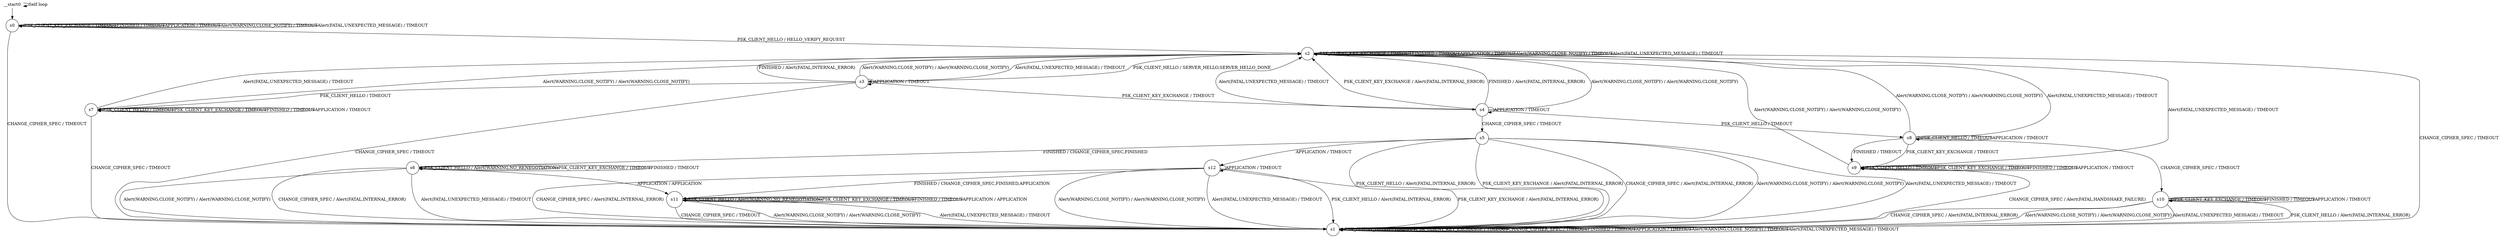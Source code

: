 digraph g {
	graph [name=g];
	s0	[label=s0,
		shape=circle];
	s0 -> s0	[key=0,
		label="PSK_CLIENT_KEY_EXCHANGE / TIMEOUT"];
	s0 -> s0	[key=1,
		label="FINISHED / TIMEOUT"];
	s0 -> s0	[key=2,
		label="APPLICATION / TIMEOUT"];
	s0 -> s0	[key=3,
		label="Alert(WARNING,CLOSE_NOTIFY) / TIMEOUT"];
	s0 -> s0	[key=4,
		label="Alert(FATAL,UNEXPECTED_MESSAGE) / TIMEOUT"];
	s1	[label=s1,
		shape=circle];
	s0 -> s1	[key=0,
		label="CHANGE_CIPHER_SPEC / TIMEOUT"];
	s2	[label=s2,
		shape=circle];
	s0 -> s2	[key=0,
		label="PSK_CLIENT_HELLO / HELLO_VERIFY_REQUEST"];
	s1 -> s1	[key=0,
		label="PSK_CLIENT_HELLO / TIMEOUT"];
	s1 -> s1	[key=1,
		label="PSK_CLIENT_KEY_EXCHANGE / TIMEOUT"];
	s1 -> s1	[key=2,
		label="CHANGE_CIPHER_SPEC / TIMEOUT"];
	s1 -> s1	[key=3,
		label="FINISHED / TIMEOUT"];
	s1 -> s1	[key=4,
		label="APPLICATION / TIMEOUT"];
	s1 -> s1	[key=5,
		label="Alert(WARNING,CLOSE_NOTIFY) / TIMEOUT"];
	s1 -> s1	[key=6,
		label="Alert(FATAL,UNEXPECTED_MESSAGE) / TIMEOUT"];
	s2 -> s1	[key=0,
		label="CHANGE_CIPHER_SPEC / TIMEOUT"];
	s2 -> s2	[key=0,
		label="PSK_CLIENT_KEY_EXCHANGE / TIMEOUT"];
	s2 -> s2	[key=1,
		label="FINISHED / TIMEOUT"];
	s2 -> s2	[key=2,
		label="APPLICATION / TIMEOUT"];
	s2 -> s2	[key=3,
		label="Alert(WARNING,CLOSE_NOTIFY) / TIMEOUT"];
	s2 -> s2	[key=4,
		label="Alert(FATAL,UNEXPECTED_MESSAGE) / TIMEOUT"];
	s3	[label=s3,
		shape=circle];
	s2 -> s3	[key=0,
		label="PSK_CLIENT_HELLO / SERVER_HELLO,SERVER_HELLO_DONE"];
	s3 -> s1	[key=0,
		label="CHANGE_CIPHER_SPEC / TIMEOUT"];
	s3 -> s2	[key=0,
		label="FINISHED / Alert(FATAL,INTERNAL_ERROR)"];
	s3 -> s2	[key=1,
		label="Alert(WARNING,CLOSE_NOTIFY) / Alert(WARNING,CLOSE_NOTIFY)"];
	s3 -> s2	[key=2,
		label="Alert(FATAL,UNEXPECTED_MESSAGE) / TIMEOUT"];
	s3 -> s3	[key=0,
		label="APPLICATION / TIMEOUT"];
	s4	[label=s4,
		shape=circle];
	s3 -> s4	[key=0,
		label="PSK_CLIENT_KEY_EXCHANGE / TIMEOUT"];
	s7	[label=s7,
		shape=circle];
	s3 -> s7	[key=0,
		label="PSK_CLIENT_HELLO / TIMEOUT"];
	s4 -> s2	[key=0,
		label="PSK_CLIENT_KEY_EXCHANGE / Alert(FATAL,INTERNAL_ERROR)"];
	s4 -> s2	[key=1,
		label="FINISHED / Alert(FATAL,INTERNAL_ERROR)"];
	s4 -> s2	[key=2,
		label="Alert(WARNING,CLOSE_NOTIFY) / Alert(WARNING,CLOSE_NOTIFY)"];
	s4 -> s2	[key=3,
		label="Alert(FATAL,UNEXPECTED_MESSAGE) / TIMEOUT"];
	s4 -> s4	[key=0,
		label="APPLICATION / TIMEOUT"];
	s5	[label=s5,
		shape=circle];
	s4 -> s5	[key=0,
		label="CHANGE_CIPHER_SPEC / TIMEOUT"];
	s8	[label=s8,
		shape=circle];
	s4 -> s8	[key=0,
		label="PSK_CLIENT_HELLO / TIMEOUT"];
	s5 -> s1	[key=0,
		label="PSK_CLIENT_HELLO / Alert(FATAL,INTERNAL_ERROR)"];
	s5 -> s1	[key=1,
		label="PSK_CLIENT_KEY_EXCHANGE / Alert(FATAL,INTERNAL_ERROR)"];
	s5 -> s1	[key=2,
		label="CHANGE_CIPHER_SPEC / Alert(FATAL,INTERNAL_ERROR)"];
	s5 -> s1	[key=3,
		label="Alert(WARNING,CLOSE_NOTIFY) / Alert(WARNING,CLOSE_NOTIFY)"];
	s5 -> s1	[key=4,
		label="Alert(FATAL,UNEXPECTED_MESSAGE) / TIMEOUT"];
	s6	[label=s6,
		shape=circle];
	s5 -> s6	[key=0,
		label="FINISHED / CHANGE_CIPHER_SPEC,FINISHED"];
	s12	[label=s12,
		shape=circle];
	s5 -> s12	[key=0,
		label="APPLICATION / TIMEOUT"];
	s6 -> s1	[key=0,
		label="CHANGE_CIPHER_SPEC / Alert(FATAL,INTERNAL_ERROR)"];
	s6 -> s1	[key=1,
		label="Alert(WARNING,CLOSE_NOTIFY) / Alert(WARNING,CLOSE_NOTIFY)"];
	s6 -> s1	[key=2,
		label="Alert(FATAL,UNEXPECTED_MESSAGE) / TIMEOUT"];
	s6 -> s6	[key=0,
		label="PSK_CLIENT_HELLO / Alert(WARNING,NO_RENEGOTIATION)"];
	s6 -> s6	[key=1,
		label="PSK_CLIENT_KEY_EXCHANGE / TIMEOUT"];
	s6 -> s6	[key=2,
		label="FINISHED / TIMEOUT"];
	s11	[label=s11,
		shape=circle];
	s6 -> s11	[key=0,
		label="APPLICATION / APPLICATION"];
	s7 -> s1	[key=0,
		label="CHANGE_CIPHER_SPEC / TIMEOUT"];
	s7 -> s2	[key=0,
		label="Alert(WARNING,CLOSE_NOTIFY) / Alert(WARNING,CLOSE_NOTIFY)"];
	s7 -> s2	[key=1,
		label="Alert(FATAL,UNEXPECTED_MESSAGE) / TIMEOUT"];
	s7 -> s7	[key=0,
		label="PSK_CLIENT_HELLO / TIMEOUT"];
	s7 -> s7	[key=1,
		label="PSK_CLIENT_KEY_EXCHANGE / TIMEOUT"];
	s7 -> s7	[key=2,
		label="FINISHED / TIMEOUT"];
	s7 -> s7	[key=3,
		label="APPLICATION / TIMEOUT"];
	s8 -> s2	[key=0,
		label="Alert(WARNING,CLOSE_NOTIFY) / Alert(WARNING,CLOSE_NOTIFY)"];
	s8 -> s2	[key=1,
		label="Alert(FATAL,UNEXPECTED_MESSAGE) / TIMEOUT"];
	s8 -> s8	[key=0,
		label="PSK_CLIENT_HELLO / TIMEOUT"];
	s8 -> s8	[key=1,
		label="APPLICATION / TIMEOUT"];
	s9	[label=s9,
		shape=circle];
	s8 -> s9	[key=0,
		label="PSK_CLIENT_KEY_EXCHANGE / TIMEOUT"];
	s8 -> s9	[key=1,
		label="FINISHED / TIMEOUT"];
	s10	[label=s10,
		shape=circle];
	s8 -> s10	[key=0,
		label="CHANGE_CIPHER_SPEC / TIMEOUT"];
	s9 -> s1	[key=0,
		label="CHANGE_CIPHER_SPEC / Alert(FATAL,HANDSHAKE_FAILURE)"];
	s9 -> s2	[key=0,
		label="Alert(WARNING,CLOSE_NOTIFY) / Alert(WARNING,CLOSE_NOTIFY)"];
	s9 -> s2	[key=1,
		label="Alert(FATAL,UNEXPECTED_MESSAGE) / TIMEOUT"];
	s9 -> s9	[key=0,
		label="PSK_CLIENT_HELLO / TIMEOUT"];
	s9 -> s9	[key=1,
		label="PSK_CLIENT_KEY_EXCHANGE / TIMEOUT"];
	s9 -> s9	[key=2,
		label="FINISHED / TIMEOUT"];
	s9 -> s9	[key=3,
		label="APPLICATION / TIMEOUT"];
	s10 -> s1	[key=0,
		label="PSK_CLIENT_HELLO / Alert(FATAL,INTERNAL_ERROR)"];
	s10 -> s1	[key=1,
		label="CHANGE_CIPHER_SPEC / Alert(FATAL,INTERNAL_ERROR)"];
	s10 -> s1	[key=2,
		label="Alert(WARNING,CLOSE_NOTIFY) / Alert(WARNING,CLOSE_NOTIFY)"];
	s10 -> s1	[key=3,
		label="Alert(FATAL,UNEXPECTED_MESSAGE) / TIMEOUT"];
	s10 -> s10	[key=0,
		label="PSK_CLIENT_KEY_EXCHANGE / TIMEOUT"];
	s10 -> s10	[key=1,
		label="FINISHED / TIMEOUT"];
	s10 -> s10	[key=2,
		label="APPLICATION / TIMEOUT"];
	s11 -> s1	[key=0,
		label="CHANGE_CIPHER_SPEC / TIMEOUT"];
	s11 -> s1	[key=1,
		label="Alert(WARNING,CLOSE_NOTIFY) / Alert(WARNING,CLOSE_NOTIFY)"];
	s11 -> s1	[key=2,
		label="Alert(FATAL,UNEXPECTED_MESSAGE) / TIMEOUT"];
	s11 -> s11	[key=0,
		label="PSK_CLIENT_HELLO / Alert(WARNING,NO_RENEGOTIATION)"];
	s11 -> s11	[key=1,
		label="PSK_CLIENT_KEY_EXCHANGE / TIMEOUT"];
	s11 -> s11	[key=2,
		label="FINISHED / TIMEOUT"];
	s11 -> s11	[key=3,
		label="APPLICATION / APPLICATION"];
	s12 -> s1	[key=0,
		label="PSK_CLIENT_HELLO / Alert(FATAL,INTERNAL_ERROR)"];
	s12 -> s1	[key=1,
		label="PSK_CLIENT_KEY_EXCHANGE / Alert(FATAL,INTERNAL_ERROR)"];
	s12 -> s1	[key=2,
		label="CHANGE_CIPHER_SPEC / Alert(FATAL,INTERNAL_ERROR)"];
	s12 -> s1	[key=3,
		label="Alert(WARNING,CLOSE_NOTIFY) / Alert(WARNING,CLOSE_NOTIFY)"];
	s12 -> s1	[key=4,
		label="Alert(FATAL,UNEXPECTED_MESSAGE) / TIMEOUT"];
	s12 -> s11	[key=0,
		label="FINISHED / CHANGE_CIPHER_SPEC,FINISHED,APPLICATION"];
	s12 -> s12	[key=0,
		label="APPLICATION / TIMEOUT"];
	__start0	[height=0,
		shape=none,
		width=0];
	__start0 -> s0	[key=0];
	__start0 -> __start0	[key=0,
		label="Self loop"];
}
